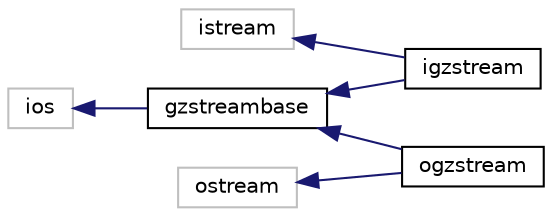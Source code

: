 digraph "Graphical Class Hierarchy"
{
  edge [fontname="Helvetica",fontsize="10",labelfontname="Helvetica",labelfontsize="10"];
  node [fontname="Helvetica",fontsize="10",shape=record];
  rankdir="LR";
  Node27 [label="ios",height=0.2,width=0.4,color="grey75", fillcolor="white", style="filled"];
  Node27 -> Node28 [dir="back",color="midnightblue",fontsize="10",style="solid",fontname="Helvetica"];
  Node28 [label="gzstreambase",height=0.2,width=0.4,color="black", fillcolor="white", style="filled",URL="$classgzstreambase.html"];
  Node28 -> Node26 [dir="back",color="midnightblue",fontsize="10",style="solid",fontname="Helvetica"];
  Node26 [label="igzstream",height=0.2,width=0.4,color="black", fillcolor="white", style="filled",URL="$classigzstream.html"];
  Node28 -> Node0 [dir="back",color="midnightblue",fontsize="10",style="solid",fontname="Helvetica"];
  Node0 [label="ogzstream",height=0.2,width=0.4,color="black", fillcolor="white", style="filled",URL="$classogzstream.html"];
  Node25 [label="istream",height=0.2,width=0.4,color="grey75", fillcolor="white", style="filled"];
  Node25 -> Node26 [dir="back",color="midnightblue",fontsize="10",style="solid",fontname="Helvetica"];
  Node17 [label="ostream",height=0.2,width=0.4,color="grey75", fillcolor="white", style="filled"];
  Node17 -> Node0 [dir="back",color="midnightblue",fontsize="10",style="solid",fontname="Helvetica"];
}
